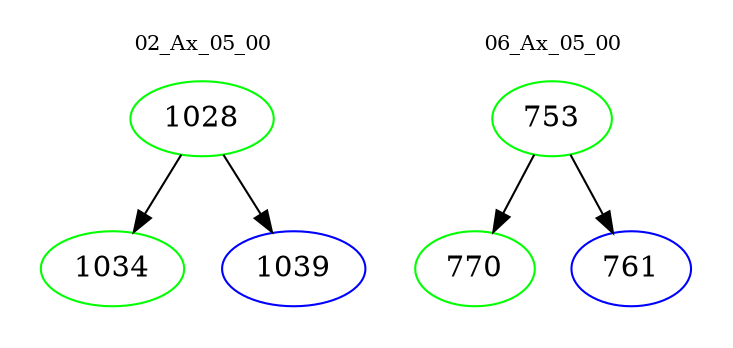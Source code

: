 digraph{
subgraph cluster_0 {
color = white
label = "02_Ax_05_00";
fontsize=10;
T0_1028 [label="1028", color="green"]
T0_1028 -> T0_1034 [color="black"]
T0_1034 [label="1034", color="green"]
T0_1028 -> T0_1039 [color="black"]
T0_1039 [label="1039", color="blue"]
}
subgraph cluster_1 {
color = white
label = "06_Ax_05_00";
fontsize=10;
T1_753 [label="753", color="green"]
T1_753 -> T1_770 [color="black"]
T1_770 [label="770", color="green"]
T1_753 -> T1_761 [color="black"]
T1_761 [label="761", color="blue"]
}
}
